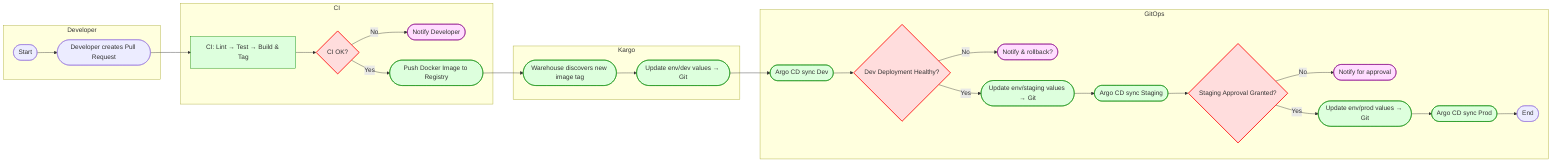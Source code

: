 flowchart LR
  %% Developer lane
  subgraph Developer
    D1([Start]) --> D2([Developer creates Pull Request])
  end

  %% CI lane
  subgraph CI
    D2 --> C1[CI: Lint → Test → Build & Tag]
    C1 --> C2{CI OK?}
    C2 -- No --> C3([Notify Developer])
    C2 -- Yes --> C4([Push Docker Image to Registry])
  end

  %% Kargo lane
  subgraph Kargo
    C4 --> K1([Warehouse discovers new image tag])
    K1 --> K2([Update env/dev values → Git])
  end

  %% GitOps lane
  subgraph GitOps
    K2 --> G1([Argo CD sync Dev])
    G1 --> G2{Dev Deployment Healthy?}
    G2 -- No --> G3([Notify & rollback?])
    G2 -- Yes --> S1([Update env/staging values → Git])
    S1 --> G4([Argo CD sync Staging])
    G4 --> G5{Staging Approval Granted?}
    G5 -- No --> G6([Notify for approval])
    G5 -- Yes --> P1([Update env/prod values → Git])
    P1 --> G7([Argo CD sync Prod])
    G7 --> End([End])
  end

  %% Styling
  classDef decision fill:#fdd,stroke:#f00,stroke-width:2px;
  classDef process fill:#dfd,stroke:#080,stroke-width:1px;
  classDef notify fill:#fdf,stroke:#808,stroke-width:1px;

  class C2,G2,G5 decision;
  class C1,C4,K1,K2,G1,S1,G4,P1,G7 process;
  class C3,G3,G6 notify;